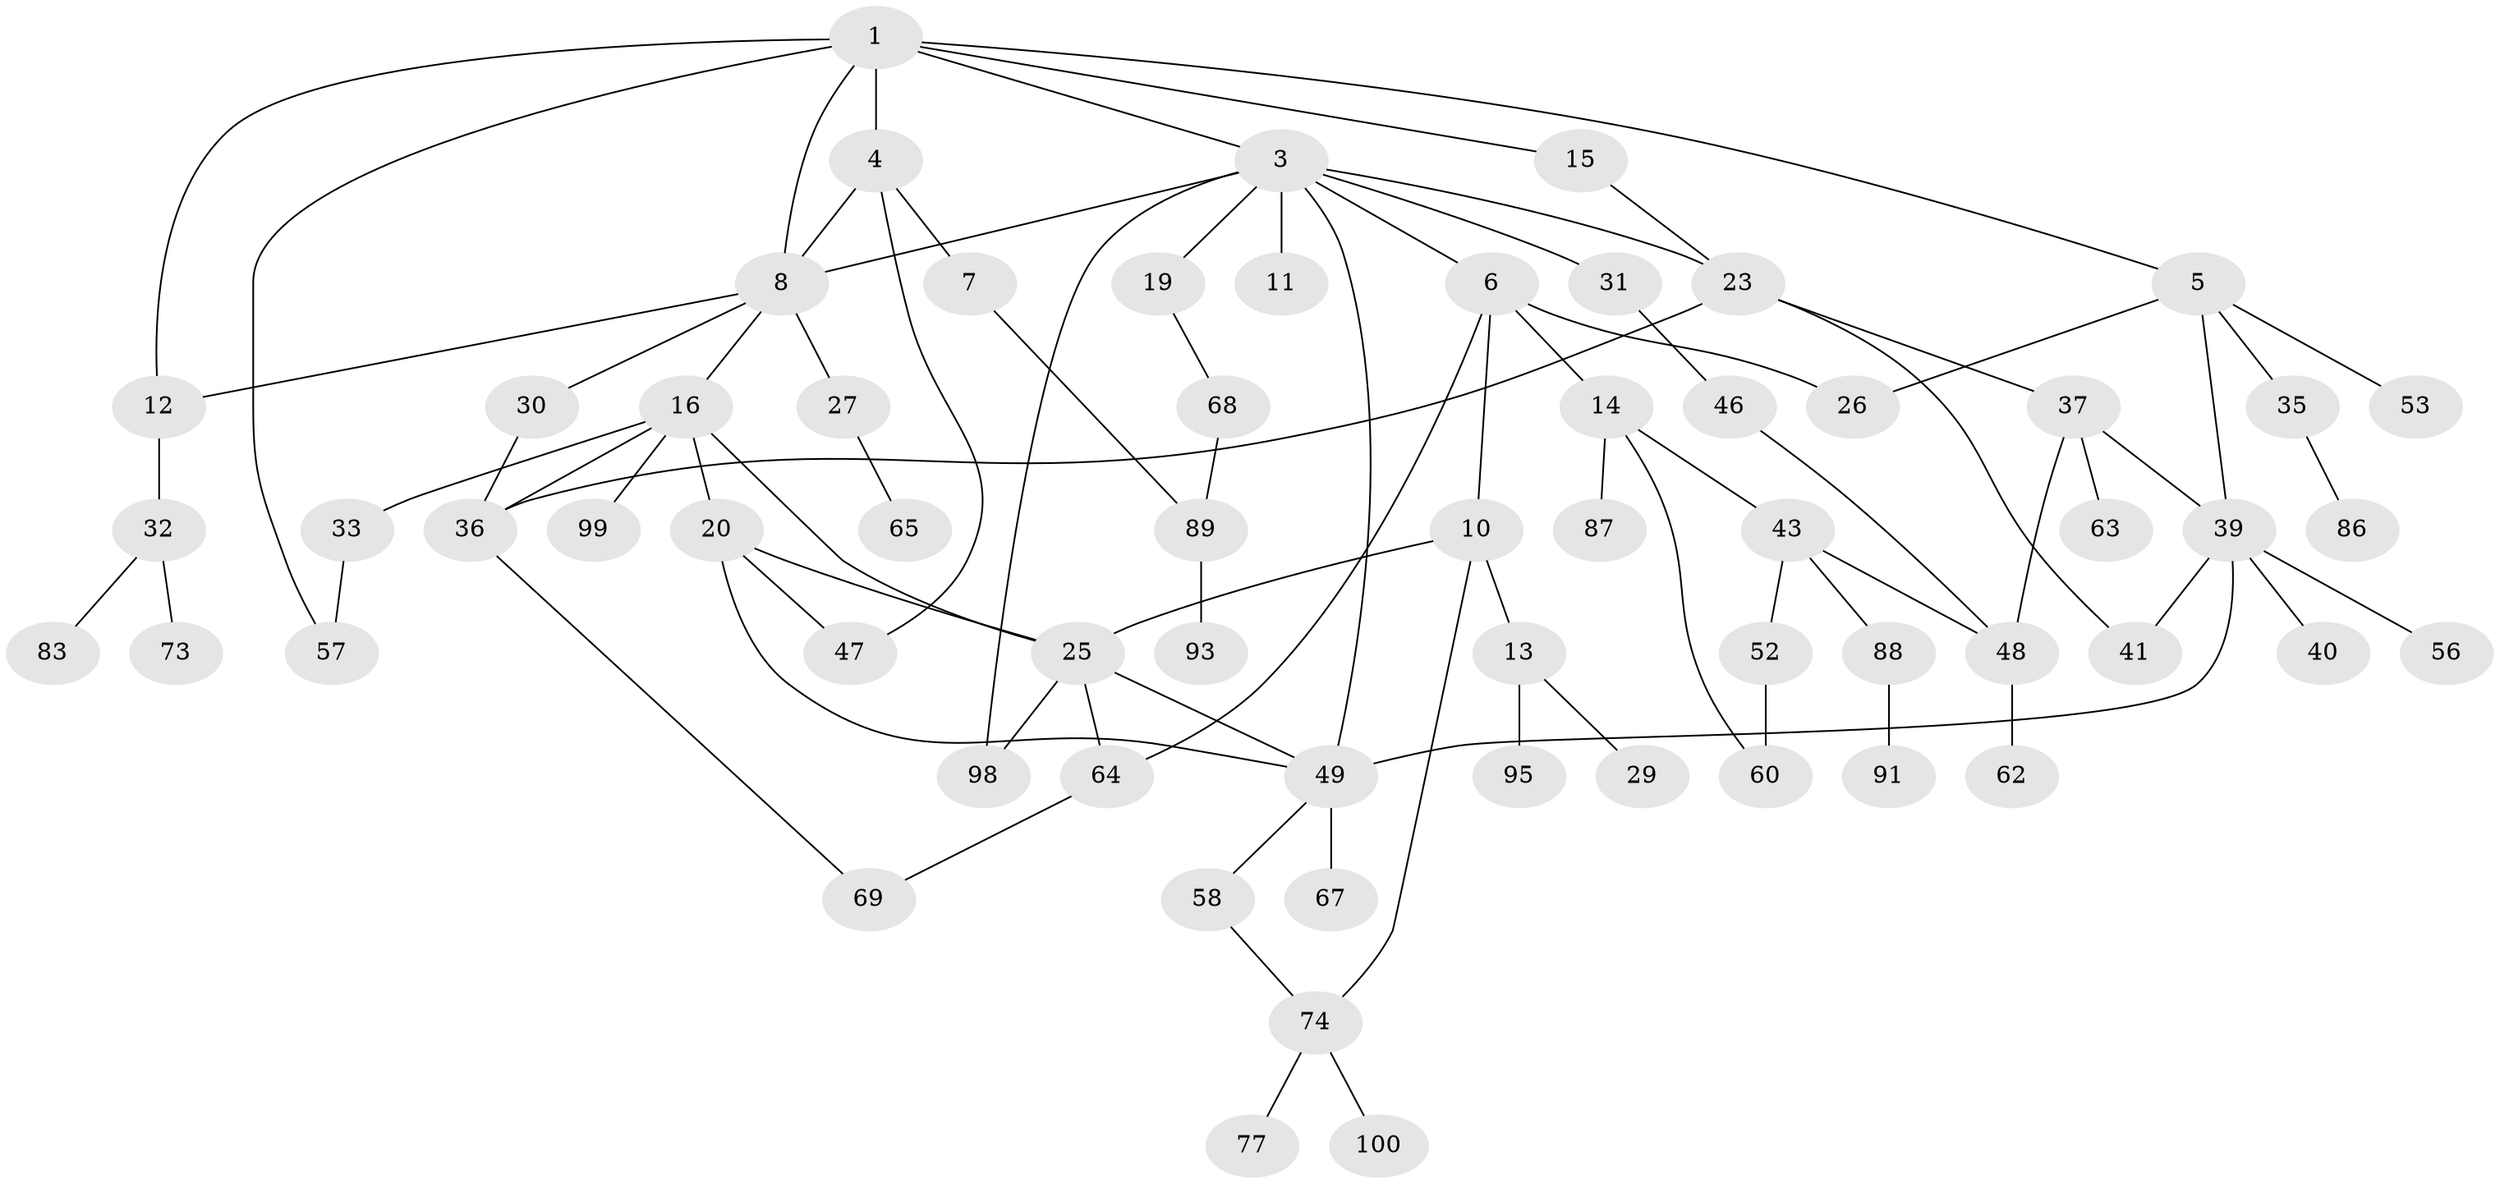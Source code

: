 // original degree distribution, {4: 0.14, 5: 0.07, 7: 0.02, 2: 0.29, 1: 0.3, 3: 0.17, 6: 0.01}
// Generated by graph-tools (version 1.1) at 2025/11/02/21/25 10:11:06]
// undirected, 63 vertices, 86 edges
graph export_dot {
graph [start="1"]
  node [color=gray90,style=filled];
  1 [super="+2"];
  3 [super="+17"];
  4 [super="+96"];
  5 [super="+71"];
  6 [super="+24"];
  7 [super="+28"];
  8 [super="+9"];
  10 [super="+22"];
  11;
  12 [super="+75"];
  13 [super="+21"];
  14 [super="+18"];
  15;
  16 [super="+38"];
  19;
  20 [super="+79"];
  23 [super="+34"];
  25 [super="+72"];
  26;
  27 [super="+61"];
  29;
  30 [super="+90"];
  31 [super="+54"];
  32;
  33 [super="+59"];
  35 [super="+70"];
  36 [super="+78"];
  37 [super="+42"];
  39 [super="+44"];
  40 [super="+45"];
  41 [super="+50"];
  43;
  46 [super="+94"];
  47 [super="+82"];
  48 [super="+55"];
  49 [super="+51"];
  52 [super="+66"];
  53;
  56;
  57;
  58 [super="+81"];
  60;
  62 [super="+80"];
  63;
  64;
  65;
  67;
  68 [super="+85"];
  69;
  73;
  74 [super="+76"];
  77;
  83 [super="+84"];
  86;
  87;
  88 [super="+92"];
  89 [super="+97"];
  91;
  93;
  95;
  98;
  99;
  100;
  1 -- 4;
  1 -- 5;
  1 -- 12;
  1 -- 3;
  1 -- 8;
  1 -- 57;
  1 -- 15;
  3 -- 6;
  3 -- 11;
  3 -- 19;
  3 -- 31;
  3 -- 98;
  3 -- 8;
  3 -- 49;
  3 -- 23;
  4 -- 7;
  4 -- 8;
  4 -- 47;
  5 -- 35;
  5 -- 53;
  5 -- 26;
  5 -- 39;
  6 -- 10;
  6 -- 14;
  6 -- 26;
  6 -- 64;
  7 -- 89;
  8 -- 16;
  8 -- 27;
  8 -- 30;
  8 -- 12;
  10 -- 13;
  10 -- 25;
  10 -- 74;
  12 -- 32;
  13 -- 29;
  13 -- 95;
  14 -- 43;
  14 -- 87;
  14 -- 60;
  15 -- 23;
  16 -- 20;
  16 -- 33;
  16 -- 99;
  16 -- 25;
  16 -- 36;
  19 -- 68;
  20 -- 25;
  20 -- 47;
  20 -- 49;
  23 -- 37;
  23 -- 41;
  23 -- 36;
  25 -- 64;
  25 -- 98;
  25 -- 49;
  27 -- 65;
  30 -- 36;
  31 -- 46;
  32 -- 73;
  32 -- 83;
  33 -- 57;
  35 -- 86;
  36 -- 69;
  37 -- 39;
  37 -- 48;
  37 -- 63;
  39 -- 40 [weight=2];
  39 -- 56;
  39 -- 49;
  39 -- 41;
  43 -- 48;
  43 -- 52;
  43 -- 88;
  46 -- 48;
  48 -- 62;
  49 -- 67 [weight=2];
  49 -- 58;
  52 -- 60;
  58 -- 74;
  64 -- 69;
  68 -- 89;
  74 -- 77;
  74 -- 100;
  88 -- 91;
  89 -- 93;
}
